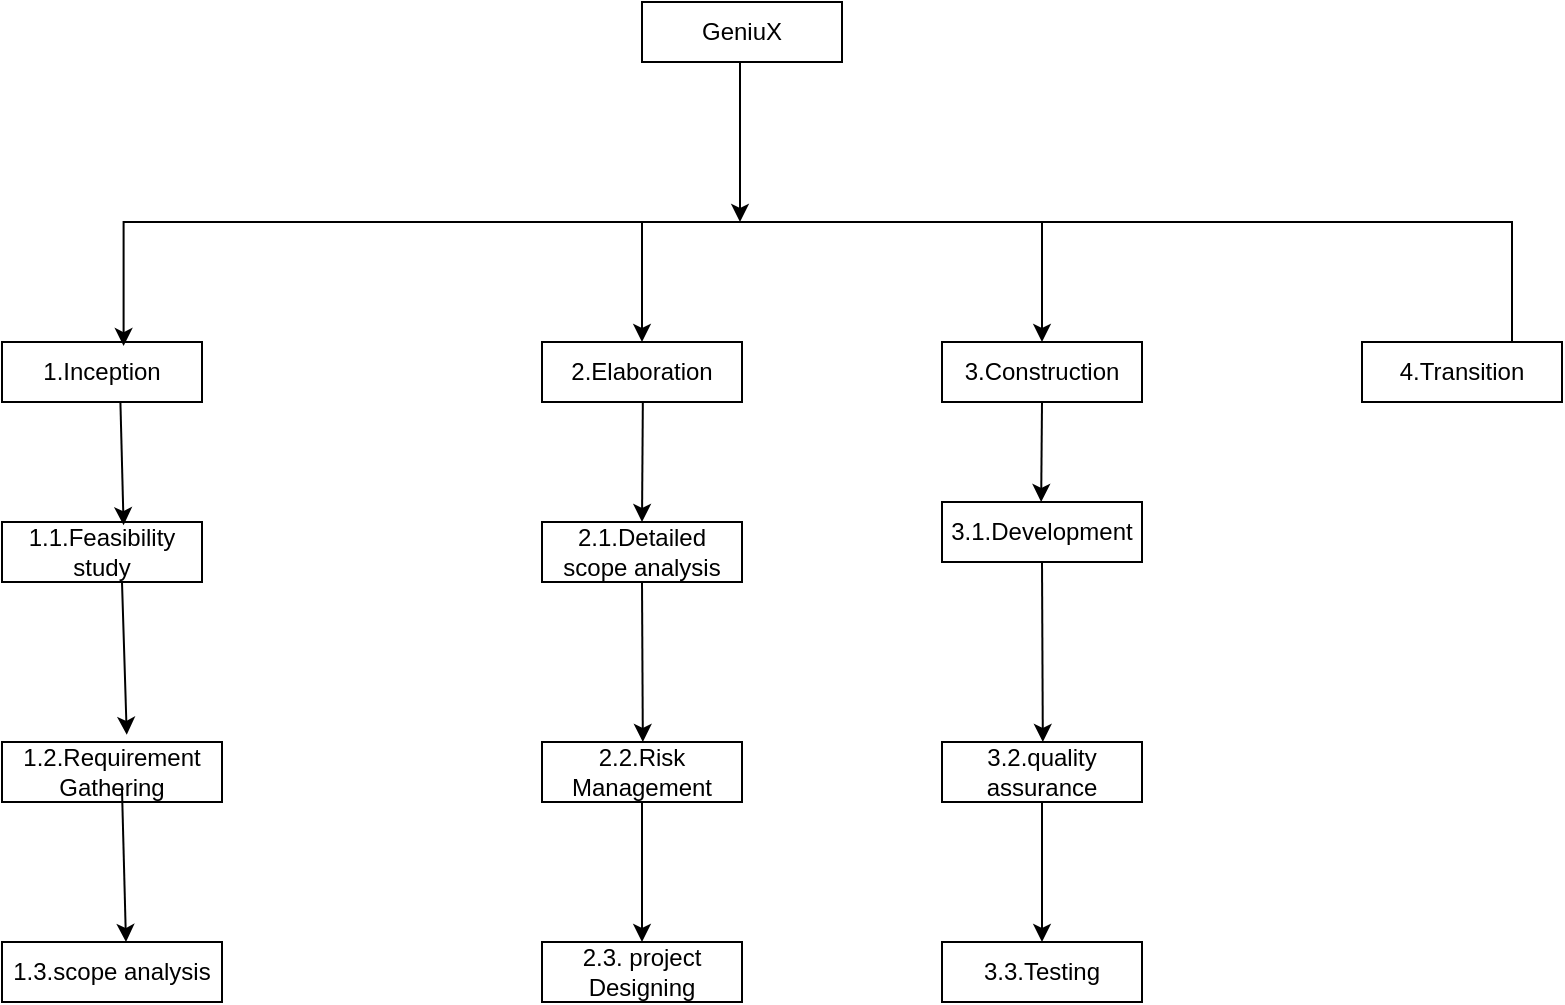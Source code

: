<mxfile version="22.0.8" type="github">
  <diagram name="Page-1" id="AMBfoUOXNeLaY5N65fJ1">
    <mxGraphModel dx="1075" dy="472" grid="1" gridSize="10" guides="1" tooltips="1" connect="1" arrows="1" fold="1" page="1" pageScale="1" pageWidth="827" pageHeight="1169" math="0" shadow="0">
      <root>
        <mxCell id="0" />
        <mxCell id="1" parent="0" />
        <mxCell id="PtxPuc-Sb4we9bxzt_w5-1" value="GeniuX" style="rounded=0;whiteSpace=wrap;html=1;" vertex="1" parent="1">
          <mxGeometry x="350" y="30" width="100" height="30" as="geometry" />
        </mxCell>
        <mxCell id="PtxPuc-Sb4we9bxzt_w5-3" value="4.Transition" style="rounded=0;whiteSpace=wrap;html=1;" vertex="1" parent="1">
          <mxGeometry x="710" y="200" width="100" height="30" as="geometry" />
        </mxCell>
        <mxCell id="PtxPuc-Sb4we9bxzt_w5-4" value="3.Construction" style="rounded=0;whiteSpace=wrap;html=1;" vertex="1" parent="1">
          <mxGeometry x="500" y="200" width="100" height="30" as="geometry" />
        </mxCell>
        <mxCell id="PtxPuc-Sb4we9bxzt_w5-5" value="2.Elaboration" style="rounded=0;whiteSpace=wrap;html=1;" vertex="1" parent="1">
          <mxGeometry x="300" y="200" width="100" height="30" as="geometry" />
        </mxCell>
        <mxCell id="PtxPuc-Sb4we9bxzt_w5-6" value="1.Inception" style="rounded=0;whiteSpace=wrap;html=1;" vertex="1" parent="1">
          <mxGeometry x="30" y="200" width="100" height="30" as="geometry" />
        </mxCell>
        <mxCell id="PtxPuc-Sb4we9bxzt_w5-8" style="edgeStyle=orthogonalEdgeStyle;rounded=0;orthogonalLoop=1;jettySize=auto;html=1;exitX=0.75;exitY=0;exitDx=0;exitDy=0;entryX=0.608;entryY=0.067;entryDx=0;entryDy=0;entryPerimeter=0;" edge="1" parent="1" source="PtxPuc-Sb4we9bxzt_w5-3" target="PtxPuc-Sb4we9bxzt_w5-6">
          <mxGeometry relative="1" as="geometry">
            <Array as="points">
              <mxPoint x="785" y="140" />
              <mxPoint x="91" y="140" />
            </Array>
          </mxGeometry>
        </mxCell>
        <mxCell id="PtxPuc-Sb4we9bxzt_w5-9" value="" style="endArrow=classic;html=1;rounded=0;" edge="1" parent="1" target="PtxPuc-Sb4we9bxzt_w5-4">
          <mxGeometry width="50" height="50" relative="1" as="geometry">
            <mxPoint x="550" y="140" as="sourcePoint" />
            <mxPoint x="610" y="220" as="targetPoint" />
          </mxGeometry>
        </mxCell>
        <mxCell id="PtxPuc-Sb4we9bxzt_w5-10" value="" style="endArrow=classic;html=1;rounded=0;" edge="1" parent="1">
          <mxGeometry width="50" height="50" relative="1" as="geometry">
            <mxPoint x="350" y="140" as="sourcePoint" />
            <mxPoint x="350" y="200" as="targetPoint" />
          </mxGeometry>
        </mxCell>
        <mxCell id="PtxPuc-Sb4we9bxzt_w5-11" value="" style="endArrow=classic;html=1;rounded=0;" edge="1" parent="1">
          <mxGeometry width="50" height="50" relative="1" as="geometry">
            <mxPoint x="399" y="60" as="sourcePoint" />
            <mxPoint x="399" y="140" as="targetPoint" />
          </mxGeometry>
        </mxCell>
        <mxCell id="PtxPuc-Sb4we9bxzt_w5-12" value="1.1.Feasibility study" style="rounded=0;whiteSpace=wrap;html=1;" vertex="1" parent="1">
          <mxGeometry x="30" y="290" width="100" height="30" as="geometry" />
        </mxCell>
        <mxCell id="PtxPuc-Sb4we9bxzt_w5-13" value="1.2.Requirement Gathering" style="rounded=0;whiteSpace=wrap;html=1;" vertex="1" parent="1">
          <mxGeometry x="30" y="400" width="110" height="30" as="geometry" />
        </mxCell>
        <mxCell id="PtxPuc-Sb4we9bxzt_w5-15" value="1.3.scope analysis" style="rounded=0;whiteSpace=wrap;html=1;" vertex="1" parent="1">
          <mxGeometry x="30" y="500" width="110" height="30" as="geometry" />
        </mxCell>
        <mxCell id="PtxPuc-Sb4we9bxzt_w5-19" value="" style="endArrow=classic;html=1;rounded=0;entryX=0.608;entryY=0.053;entryDx=0;entryDy=0;exitX=0.592;exitY=1;exitDx=0;exitDy=0;exitPerimeter=0;entryPerimeter=0;" edge="1" parent="1" source="PtxPuc-Sb4we9bxzt_w5-6" target="PtxPuc-Sb4we9bxzt_w5-12">
          <mxGeometry width="50" height="50" relative="1" as="geometry">
            <mxPoint x="560" y="350" as="sourcePoint" />
            <mxPoint x="610" y="300" as="targetPoint" />
          </mxGeometry>
        </mxCell>
        <mxCell id="PtxPuc-Sb4we9bxzt_w5-20" value="" style="endArrow=classic;html=1;rounded=0;entryX=0.567;entryY=-0.12;entryDx=0;entryDy=0;exitX=0.592;exitY=1;exitDx=0;exitDy=0;exitPerimeter=0;entryPerimeter=0;" edge="1" parent="1" target="PtxPuc-Sb4we9bxzt_w5-13">
          <mxGeometry width="50" height="50" relative="1" as="geometry">
            <mxPoint x="90" y="320" as="sourcePoint" />
            <mxPoint x="92" y="382" as="targetPoint" />
          </mxGeometry>
        </mxCell>
        <mxCell id="PtxPuc-Sb4we9bxzt_w5-21" value="" style="endArrow=classic;html=1;rounded=0;entryX=0.567;entryY=-0.12;entryDx=0;entryDy=0;exitX=0.592;exitY=1;exitDx=0;exitDy=0;exitPerimeter=0;entryPerimeter=0;" edge="1" parent="1">
          <mxGeometry width="50" height="50" relative="1" as="geometry">
            <mxPoint x="90" y="424" as="sourcePoint" />
            <mxPoint x="92" y="500" as="targetPoint" />
          </mxGeometry>
        </mxCell>
        <mxCell id="PtxPuc-Sb4we9bxzt_w5-23" value="2.1.Detailed scope analysis" style="rounded=0;whiteSpace=wrap;html=1;" vertex="1" parent="1">
          <mxGeometry x="300" y="290" width="100" height="30" as="geometry" />
        </mxCell>
        <mxCell id="PtxPuc-Sb4we9bxzt_w5-24" value="2.2.Risk Management" style="rounded=0;whiteSpace=wrap;html=1;" vertex="1" parent="1">
          <mxGeometry x="300" y="400" width="100" height="30" as="geometry" />
        </mxCell>
        <mxCell id="PtxPuc-Sb4we9bxzt_w5-25" value="2.3. project Designing" style="rounded=0;whiteSpace=wrap;html=1;" vertex="1" parent="1">
          <mxGeometry x="300" y="500" width="100" height="30" as="geometry" />
        </mxCell>
        <mxCell id="PtxPuc-Sb4we9bxzt_w5-26" value="3.1.Development" style="rounded=0;whiteSpace=wrap;html=1;" vertex="1" parent="1">
          <mxGeometry x="500" y="280" width="100" height="30" as="geometry" />
        </mxCell>
        <mxCell id="PtxPuc-Sb4we9bxzt_w5-27" value="3.3.Testing" style="rounded=0;whiteSpace=wrap;html=1;" vertex="1" parent="1">
          <mxGeometry x="500" y="500" width="100" height="30" as="geometry" />
        </mxCell>
        <mxCell id="PtxPuc-Sb4we9bxzt_w5-28" value="3.2.quality assurance" style="rounded=0;whiteSpace=wrap;html=1;" vertex="1" parent="1">
          <mxGeometry x="500" y="400" width="100" height="30" as="geometry" />
        </mxCell>
        <mxCell id="PtxPuc-Sb4we9bxzt_w5-29" style="edgeStyle=orthogonalEdgeStyle;rounded=0;orthogonalLoop=1;jettySize=auto;html=1;exitX=0.5;exitY=1;exitDx=0;exitDy=0;" edge="1" parent="1" source="PtxPuc-Sb4we9bxzt_w5-28" target="PtxPuc-Sb4we9bxzt_w5-28">
          <mxGeometry relative="1" as="geometry" />
        </mxCell>
        <mxCell id="PtxPuc-Sb4we9bxzt_w5-30" value="" style="endArrow=classic;html=1;rounded=0;entryX=0.5;entryY=0;entryDx=0;entryDy=0;" edge="1" parent="1" target="PtxPuc-Sb4we9bxzt_w5-23">
          <mxGeometry width="50" height="50" relative="1" as="geometry">
            <mxPoint x="350.42" y="230" as="sourcePoint" />
            <mxPoint x="350" y="280" as="targetPoint" />
          </mxGeometry>
        </mxCell>
        <mxCell id="PtxPuc-Sb4we9bxzt_w5-31" value="" style="endArrow=classic;html=1;rounded=0;entryX=0.5;entryY=0;entryDx=0;entryDy=0;" edge="1" parent="1">
          <mxGeometry width="50" height="50" relative="1" as="geometry">
            <mxPoint x="550" y="310" as="sourcePoint" />
            <mxPoint x="550.42" y="400.0" as="targetPoint" />
          </mxGeometry>
        </mxCell>
        <mxCell id="PtxPuc-Sb4we9bxzt_w5-32" value="" style="endArrow=classic;html=1;rounded=0;entryX=0.5;entryY=0;entryDx=0;entryDy=0;exitX=0.5;exitY=1;exitDx=0;exitDy=0;" edge="1" parent="1" source="PtxPuc-Sb4we9bxzt_w5-28">
          <mxGeometry width="50" height="50" relative="1" as="geometry">
            <mxPoint x="550" y="440" as="sourcePoint" />
            <mxPoint x="550" y="500" as="targetPoint" />
          </mxGeometry>
        </mxCell>
        <mxCell id="PtxPuc-Sb4we9bxzt_w5-34" value="" style="endArrow=classic;html=1;rounded=0;entryX=0.5;entryY=0;entryDx=0;entryDy=0;" edge="1" parent="1">
          <mxGeometry width="50" height="50" relative="1" as="geometry">
            <mxPoint x="350" y="320" as="sourcePoint" />
            <mxPoint x="350.42" y="400" as="targetPoint" />
          </mxGeometry>
        </mxCell>
        <mxCell id="PtxPuc-Sb4we9bxzt_w5-35" value="" style="endArrow=classic;html=1;rounded=0;" edge="1" parent="1">
          <mxGeometry width="50" height="50" relative="1" as="geometry">
            <mxPoint x="550" y="230" as="sourcePoint" />
            <mxPoint x="549.58" y="280" as="targetPoint" />
          </mxGeometry>
        </mxCell>
        <mxCell id="PtxPuc-Sb4we9bxzt_w5-36" value="" style="endArrow=classic;html=1;rounded=0;entryX=0.5;entryY=0;entryDx=0;entryDy=0;exitX=0.5;exitY=1;exitDx=0;exitDy=0;" edge="1" parent="1">
          <mxGeometry width="50" height="50" relative="1" as="geometry">
            <mxPoint x="350" y="430" as="sourcePoint" />
            <mxPoint x="350" y="500" as="targetPoint" />
          </mxGeometry>
        </mxCell>
      </root>
    </mxGraphModel>
  </diagram>
</mxfile>
